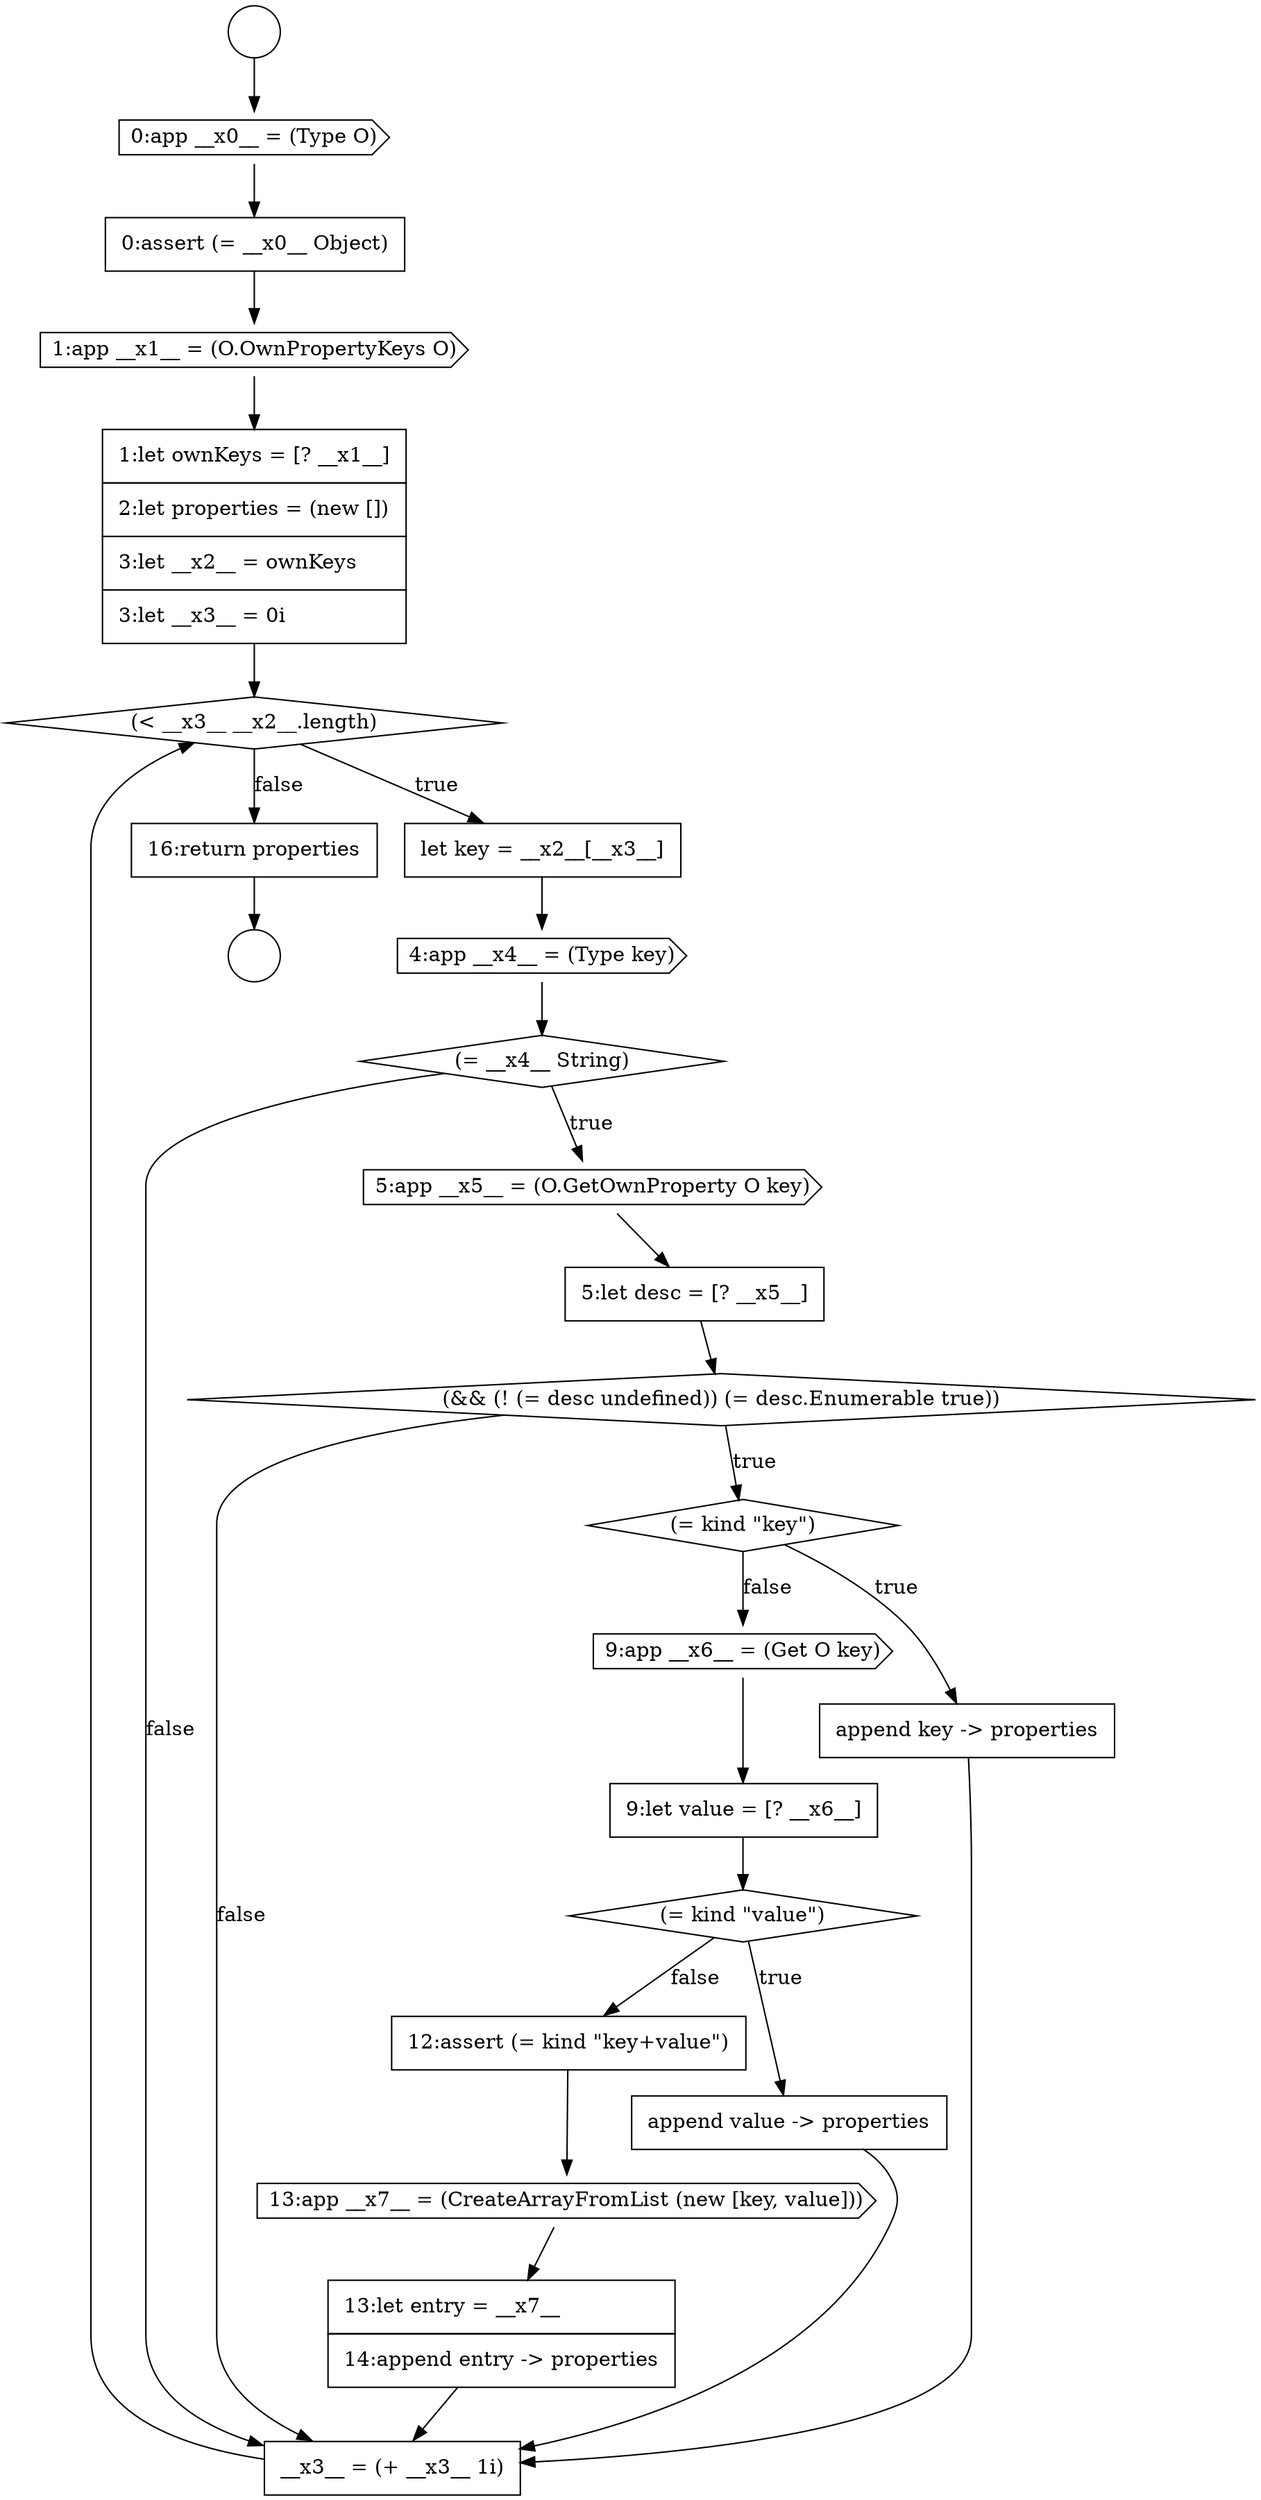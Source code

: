 digraph {
  node962 [shape=cds, label=<<font color="black">1:app __x1__ = (O.OwnPropertyKeys O)</font>> color="black" fillcolor="white" style=filled]
  node977 [shape=none, margin=0, label=<<font color="black">
    <table border="0" cellborder="1" cellspacing="0" cellpadding="10">
      <tr><td align="left">12:assert (= kind &quot;key+value&quot;)</td></tr>
    </table>
  </font>> color="black" fillcolor="white" style=filled]
  node973 [shape=cds, label=<<font color="black">9:app __x6__ = (Get O key)</font>> color="black" fillcolor="white" style=filled]
  node969 [shape=none, margin=0, label=<<font color="black">
    <table border="0" cellborder="1" cellspacing="0" cellpadding="10">
      <tr><td align="left">5:let desc = [? __x5__]</td></tr>
    </table>
  </font>> color="black" fillcolor="white" style=filled]
  node966 [shape=cds, label=<<font color="black">4:app __x4__ = (Type key)</font>> color="black" fillcolor="white" style=filled]
  node981 [shape=none, margin=0, label=<<font color="black">
    <table border="0" cellborder="1" cellspacing="0" cellpadding="10">
      <tr><td align="left">16:return properties</td></tr>
    </table>
  </font>> color="black" fillcolor="white" style=filled]
  node974 [shape=none, margin=0, label=<<font color="black">
    <table border="0" cellborder="1" cellspacing="0" cellpadding="10">
      <tr><td align="left">9:let value = [? __x6__]</td></tr>
    </table>
  </font>> color="black" fillcolor="white" style=filled]
  node980 [shape=none, margin=0, label=<<font color="black">
    <table border="0" cellborder="1" cellspacing="0" cellpadding="10">
      <tr><td align="left">__x3__ = (+ __x3__ 1i)</td></tr>
    </table>
  </font>> color="black" fillcolor="white" style=filled]
  node970 [shape=diamond, label=<<font color="black">(&amp;&amp; (! (= desc undefined)) (= desc.Enumerable true))</font>> color="black" fillcolor="white" style=filled]
  node965 [shape=none, margin=0, label=<<font color="black">
    <table border="0" cellborder="1" cellspacing="0" cellpadding="10">
      <tr><td align="left">let key = __x2__[__x3__]</td></tr>
    </table>
  </font>> color="black" fillcolor="white" style=filled]
  node979 [shape=none, margin=0, label=<<font color="black">
    <table border="0" cellborder="1" cellspacing="0" cellpadding="10">
      <tr><td align="left">13:let entry = __x7__</td></tr>
      <tr><td align="left">14:append entry -&gt; properties</td></tr>
    </table>
  </font>> color="black" fillcolor="white" style=filled]
  node964 [shape=diamond, label=<<font color="black">(&lt; __x3__ __x2__.length)</font>> color="black" fillcolor="white" style=filled]
  node959 [shape=circle label=" " color="black" fillcolor="white" style=filled]
  node968 [shape=cds, label=<<font color="black">5:app __x5__ = (O.GetOwnProperty O key)</font>> color="black" fillcolor="white" style=filled]
  node971 [shape=diamond, label=<<font color="black">(= kind &quot;key&quot;)</font>> color="black" fillcolor="white" style=filled]
  node978 [shape=cds, label=<<font color="black">13:app __x7__ = (CreateArrayFromList (new [key, value]))</font>> color="black" fillcolor="white" style=filled]
  node976 [shape=none, margin=0, label=<<font color="black">
    <table border="0" cellborder="1" cellspacing="0" cellpadding="10">
      <tr><td align="left">append value -&gt; properties</td></tr>
    </table>
  </font>> color="black" fillcolor="white" style=filled]
  node967 [shape=diamond, label=<<font color="black">(= __x4__ String)</font>> color="black" fillcolor="white" style=filled]
  node960 [shape=cds, label=<<font color="black">0:app __x0__ = (Type O)</font>> color="black" fillcolor="white" style=filled]
  node972 [shape=none, margin=0, label=<<font color="black">
    <table border="0" cellborder="1" cellspacing="0" cellpadding="10">
      <tr><td align="left">append key -&gt; properties</td></tr>
    </table>
  </font>> color="black" fillcolor="white" style=filled]
  node975 [shape=diamond, label=<<font color="black">(= kind &quot;value&quot;)</font>> color="black" fillcolor="white" style=filled]
  node958 [shape=circle label=" " color="black" fillcolor="white" style=filled]
  node961 [shape=none, margin=0, label=<<font color="black">
    <table border="0" cellborder="1" cellspacing="0" cellpadding="10">
      <tr><td align="left">0:assert (= __x0__ Object)</td></tr>
    </table>
  </font>> color="black" fillcolor="white" style=filled]
  node963 [shape=none, margin=0, label=<<font color="black">
    <table border="0" cellborder="1" cellspacing="0" cellpadding="10">
      <tr><td align="left">1:let ownKeys = [? __x1__]</td></tr>
      <tr><td align="left">2:let properties = (new [])</td></tr>
      <tr><td align="left">3:let __x2__ = ownKeys</td></tr>
      <tr><td align="left">3:let __x3__ = 0i</td></tr>
    </table>
  </font>> color="black" fillcolor="white" style=filled]
  node964 -> node965 [label=<<font color="black">true</font>> color="black"]
  node964 -> node981 [label=<<font color="black">false</font>> color="black"]
  node958 -> node960 [ color="black"]
  node973 -> node974 [ color="black"]
  node961 -> node962 [ color="black"]
  node965 -> node966 [ color="black"]
  node968 -> node969 [ color="black"]
  node980 -> node964 [ color="black"]
  node970 -> node971 [label=<<font color="black">true</font>> color="black"]
  node970 -> node980 [label=<<font color="black">false</font>> color="black"]
  node962 -> node963 [ color="black"]
  node971 -> node972 [label=<<font color="black">true</font>> color="black"]
  node971 -> node973 [label=<<font color="black">false</font>> color="black"]
  node979 -> node980 [ color="black"]
  node960 -> node961 [ color="black"]
  node967 -> node968 [label=<<font color="black">true</font>> color="black"]
  node967 -> node980 [label=<<font color="black">false</font>> color="black"]
  node975 -> node976 [label=<<font color="black">true</font>> color="black"]
  node975 -> node977 [label=<<font color="black">false</font>> color="black"]
  node974 -> node975 [ color="black"]
  node972 -> node980 [ color="black"]
  node963 -> node964 [ color="black"]
  node981 -> node959 [ color="black"]
  node969 -> node970 [ color="black"]
  node966 -> node967 [ color="black"]
  node977 -> node978 [ color="black"]
  node978 -> node979 [ color="black"]
  node976 -> node980 [ color="black"]
}
